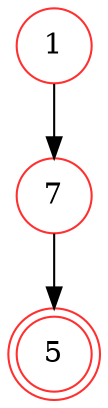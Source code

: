 digraph {   
    node [shape = doublecircle, color = firebrick1] 5 ;
    node [shape = circle];
    node [color= firebrick1];
    1 -> 7 -> 5;	
}